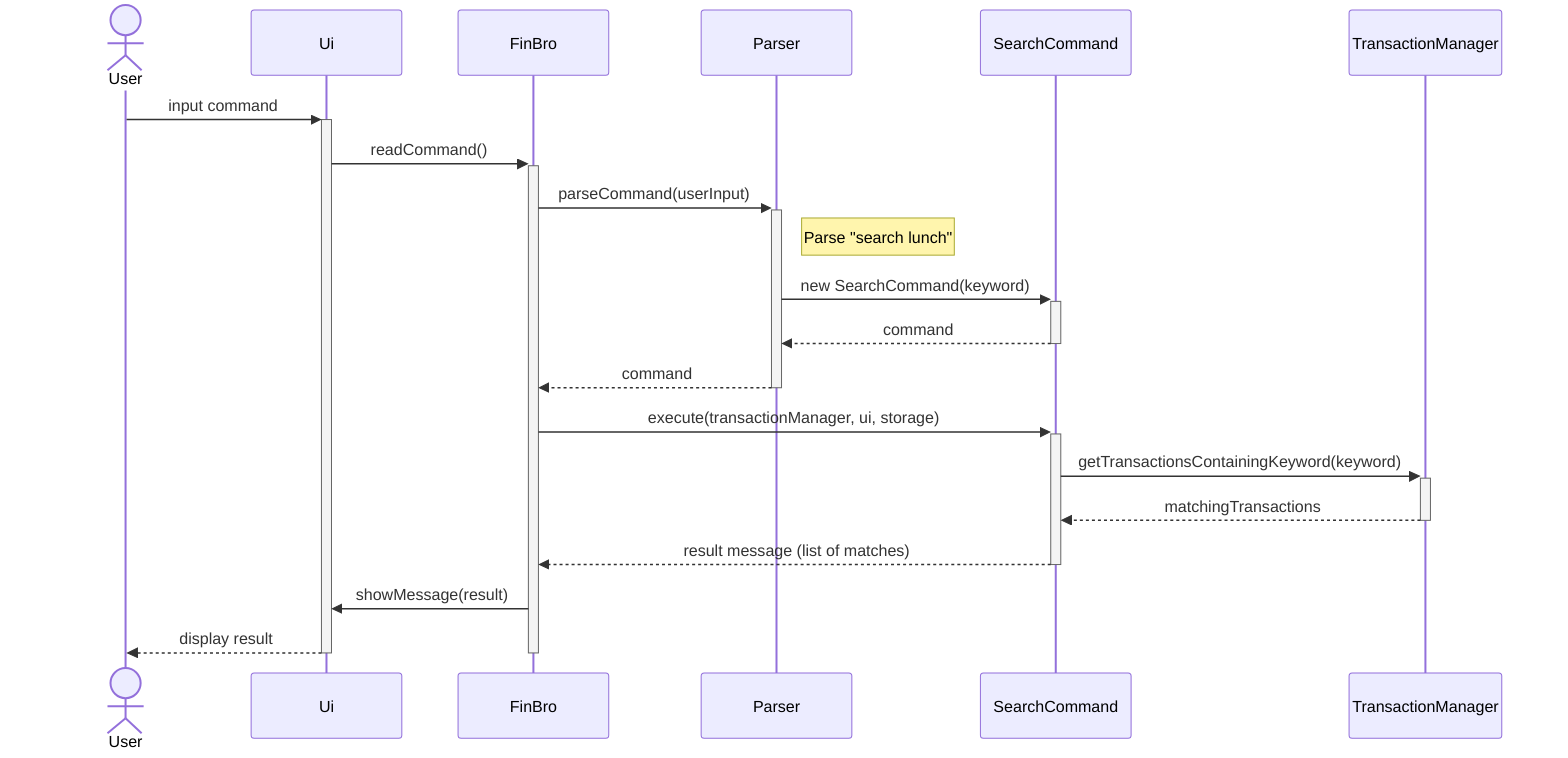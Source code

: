 sequenceDiagram
    actor User as User
    participant UI as Ui
    participant FinBro as FinBro
    participant Parser as Parser
    participant SearchCommand as SearchCommand
    participant TransactionMgr as TransactionManager

    User->>+UI: input command
    UI->>+FinBro: readCommand()
    FinBro->>+Parser: parseCommand(userInput)

    Note right of Parser: Parse "search lunch"
    Parser->>+SearchCommand: new SearchCommand(keyword)
    SearchCommand-->>-Parser: command
    Parser-->>-FinBro: command

    FinBro->>+SearchCommand: execute(transactionManager, ui, storage)

    SearchCommand->>+TransactionMgr: getTransactionsContainingKeyword(keyword)
    TransactionMgr-->>-SearchCommand: matchingTransactions

    SearchCommand-->>-FinBro: result message (list of matches)

    FinBro->>UI: showMessage(result)
    UI-->>-User: display result
    deactivate FinBro